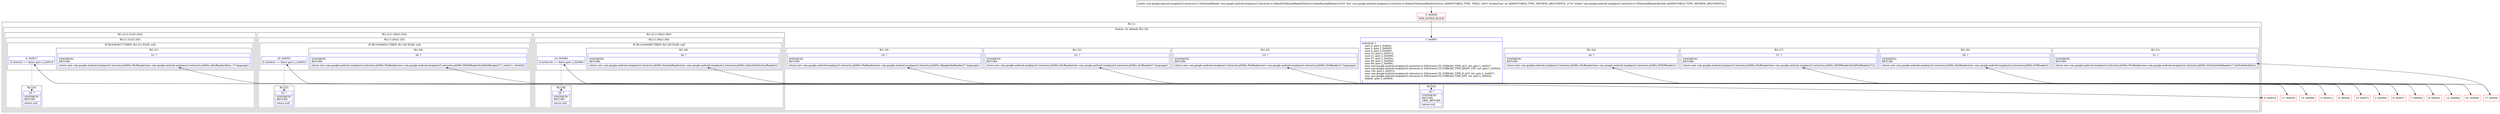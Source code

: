 digraph "CFG forcom.google.android.exoplayer2.extractor.ts.DefaultTsPayloadReaderFactory.createPayloadReader(ILcom\/google\/android\/exoplayer2\/extractor\/ts\/TsPayloadReader$EsInfo;)Lcom\/google\/android\/exoplayer2\/extractor\/ts\/TsPayloadReader;" {
subgraph cluster_Region_277396246 {
label = "R(1:1)";
node [shape=record,color=blue];
subgraph cluster_SwitchRegion_1776247524 {
label = "Switch: 10, default: R(1:18)";
node [shape=record,color=blue];
Node_1 [shape=record,label="{1\:\ 0x0001|switch(r6) \{\l    case 2: goto L_0x0041;\l    case 3: goto L_0x0005;\l    case 4: goto L_0x0005;\l    case 15: goto L_0x0012;\l    case 21: goto L_0x0090;\l    case 27: goto L_0x004c;\l    case 36: goto L_0x006d;\l    case 89: goto L_0x009c;\l    case com.google.android.exoplayer2.extractor.ts.TsExtractor.TS_STREAM_TYPE_AC3 :int: goto L_0x0027;\l    case com.google.android.exoplayer2.extractor.ts.TsExtractor.TS_STREAM_TYPE_HDMV_DTS :int: goto L_0x0034;\l    case 134: goto L_0x007c;\l    case com.google.android.exoplayer2.extractor.ts.TsExtractor.TS_STREAM_TYPE_E_AC3 :int: goto L_0x0027;\l    case com.google.android.exoplayer2.extractor.ts.TsExtractor.TS_STREAM_TYPE_DTS :int: goto L_0x0034;\l    default: goto L_0x0004;\l\}\l}"];
subgraph cluster_Region_189663779 {
label = "R(1:24)";
node [shape=record,color=blue];
Node_24 [shape=record,label="{24\:\ ?|SYNTHETIC\lRETURN\l|return new com.google.android.exoplayer2.extractor.p046ts.PesReader(new com.google.android.exoplayer2.extractor.p046ts.H262Reader())\l}"];
}
subgraph cluster_Region_1571377919 {
label = "R(1:19)";
node [shape=record,color=blue];
Node_19 [shape=record,label="{19\:\ ?|SYNTHETIC\lRETURN\l|return new com.google.android.exoplayer2.extractor.p046ts.PesReader(new com.google.android.exoplayer2.extractor.p046ts.MpegAudioReader(r7.language))\l}"];
}
subgraph cluster_Region_145490519 {
label = "R(1:(2:(1:21)|(1:20)))";
node [shape=record,color=blue];
subgraph cluster_Region_452364772 {
label = "R(2:(1:21)|(1:20))";
node [shape=record,color=blue];
subgraph cluster_IfRegion_1628608395 {
label = "IF [B:4:0x0017] THEN: R(1:21) ELSE: null";
node [shape=record,color=blue];
Node_4 [shape=record,label="{4\:\ 0x0017|if (isSet(2) == false) goto L_0x0019\l}"];
subgraph cluster_Region_1983582204 {
label = "R(1:21)";
node [shape=record,color=blue];
Node_21 [shape=record,label="{21\:\ ?|SYNTHETIC\lRETURN\l|return new com.google.android.exoplayer2.extractor.p046ts.PesReader(new com.google.android.exoplayer2.extractor.p046ts.AdtsReader(false, r7.language))\l}"];
}
}
subgraph cluster_Region_518850006 {
label = "R(1:20)";
node [shape=record,color=blue];
Node_20 [shape=record,label="{20\:\ ?|SYNTHETIC\lRETURN\l|return null\l}"];
}
}
}
subgraph cluster_Region_813307462 {
label = "R(1:30)";
node [shape=record,color=blue];
Node_30 [shape=record,label="{30\:\ ?|SYNTHETIC\lRETURN\l|return new com.google.android.exoplayer2.extractor.p046ts.PesReader(new com.google.android.exoplayer2.extractor.p046ts.Id3Reader())\l}"];
}
subgraph cluster_Region_1159819533 {
label = "R(1:(2:(1:26)|(1:25)))";
node [shape=record,color=blue];
subgraph cluster_Region_1808515770 {
label = "R(2:(1:26)|(1:25))";
node [shape=record,color=blue];
subgraph cluster_IfRegion_494844320 {
label = "IF [B:10:0x0051] THEN: R(1:26) ELSE: null";
node [shape=record,color=blue];
Node_10 [shape=record,label="{10\:\ 0x0051|if (isSet(4) == false) goto L_0x0053\l}"];
subgraph cluster_Region_2102809711 {
label = "R(1:26)";
node [shape=record,color=blue];
Node_26 [shape=record,label="{26\:\ ?|SYNTHETIC\lRETURN\l|return new com.google.android.exoplayer2.extractor.p046ts.PesReader(new com.google.android.exoplayer2.extractor.p046ts.H264Reader(buildSeiReader(r7), isSet(1), isSet(8)))\l}"];
}
}
subgraph cluster_Region_858913745 {
label = "R(1:25)";
node [shape=record,color=blue];
Node_25 [shape=record,label="{25\:\ ?|SYNTHETIC\lRETURN\l|return null\l}"];
}
}
}
subgraph cluster_Region_114962719 {
label = "R(1:27)";
node [shape=record,color=blue];
Node_27 [shape=record,label="{27\:\ ?|SYNTHETIC\lRETURN\l|return new com.google.android.exoplayer2.extractor.p046ts.PesReader(new com.google.android.exoplayer2.extractor.p046ts.H265Reader(buildSeiReader(r7)))\l}"];
}
subgraph cluster_Region_1853963229 {
label = "R(1:31)";
node [shape=record,color=blue];
Node_31 [shape=record,label="{31\:\ ?|SYNTHETIC\lRETURN\l|return new com.google.android.exoplayer2.extractor.p046ts.PesReader(new com.google.android.exoplayer2.extractor.p046ts.DvbSubtitleReader(r7.dvbSubtitleInfos))\l}"];
}
subgraph cluster_Region_557580110 {
label = "R(1:22)";
node [shape=record,color=blue];
Node_22 [shape=record,label="{22\:\ ?|SYNTHETIC\lRETURN\l|return new com.google.android.exoplayer2.extractor.p046ts.PesReader(new com.google.android.exoplayer2.extractor.p046ts.Ac3Reader(r7.language))\l}"];
}
subgraph cluster_Region_493385675 {
label = "R(1:23)";
node [shape=record,color=blue];
Node_23 [shape=record,label="{23\:\ ?|SYNTHETIC\lRETURN\l|return new com.google.android.exoplayer2.extractor.p046ts.PesReader(new com.google.android.exoplayer2.extractor.p046ts.DtsReader(r7.language))\l}"];
}
subgraph cluster_Region_1257107376 {
label = "R(1:(2:(1:29)|(1:28)))";
node [shape=record,color=blue];
subgraph cluster_Region_760576739 {
label = "R(2:(1:29)|(1:28))";
node [shape=record,color=blue];
subgraph cluster_IfRegion_1407857032 {
label = "IF [B:14:0x0082] THEN: R(1:29) ELSE: null";
node [shape=record,color=blue];
Node_14 [shape=record,label="{14\:\ 0x0082|if (isSet(16) == false) goto L_0x0084\l}"];
subgraph cluster_Region_224576017 {
label = "R(1:29)";
node [shape=record,color=blue];
Node_29 [shape=record,label="{29\:\ ?|SYNTHETIC\lRETURN\l|return new com.google.android.exoplayer2.extractor.p046ts.SectionReader(new com.google.android.exoplayer2.extractor.p046ts.SpliceInfoSectionReader())\l}"];
}
}
subgraph cluster_Region_676805730 {
label = "R(1:28)";
node [shape=record,color=blue];
Node_28 [shape=record,label="{28\:\ ?|SYNTHETIC\lRETURN\l|return null\l}"];
}
}
}
subgraph cluster_Region_777243113 {
label = "R(1:18)";
node [shape=record,color=blue];
Node_18 [shape=record,label="{18\:\ ?|SYNTHETIC\lRETURN\lORIG_RETURN\l|return null\l}"];
}
}
}
Node_0 [shape=record,color=red,label="{0\:\ 0x0000|MTH_ENTER_BLOCK\l}"];
Node_2 [shape=record,color=red,label="{2\:\ 0x0005}"];
Node_3 [shape=record,color=red,label="{3\:\ 0x0012}"];
Node_5 [shape=record,color=red,label="{5\:\ 0x0019}"];
Node_6 [shape=record,color=red,label="{6\:\ 0x0027}"];
Node_7 [shape=record,color=red,label="{7\:\ 0x0034}"];
Node_8 [shape=record,color=red,label="{8\:\ 0x0041}"];
Node_9 [shape=record,color=red,label="{9\:\ 0x004c}"];
Node_11 [shape=record,color=red,label="{11\:\ 0x0053}"];
Node_12 [shape=record,color=red,label="{12\:\ 0x006d}"];
Node_13 [shape=record,color=red,label="{13\:\ 0x007c}"];
Node_15 [shape=record,color=red,label="{15\:\ 0x0084}"];
Node_16 [shape=record,color=red,label="{16\:\ 0x0090}"];
Node_17 [shape=record,color=red,label="{17\:\ 0x009c}"];
MethodNode[shape=record,label="{public com.google.android.exoplayer2.extractor.ts.TsPayloadReader com.google.android.exoplayer2.extractor.ts.DefaultTsPayloadReaderFactory.createPayloadReader((r5v0 'this' com.google.android.exoplayer2.extractor.ts.DefaultTsPayloadReaderFactory A[IMMUTABLE_TYPE, THIS]), (r6v0 'streamType' int A[IMMUTABLE_TYPE, METHOD_ARGUMENT]), (r7v0 'esInfo' com.google.android.exoplayer2.extractor.ts.TsPayloadReader$EsInfo A[IMMUTABLE_TYPE, METHOD_ARGUMENT])) }"];
MethodNode -> Node_0;
Node_1 -> Node_2;
Node_1 -> Node_3;
Node_1 -> Node_6;
Node_1 -> Node_7;
Node_1 -> Node_8;
Node_1 -> Node_9;
Node_1 -> Node_12;
Node_1 -> Node_13;
Node_1 -> Node_16;
Node_1 -> Node_17;
Node_1 -> Node_18;
Node_4 -> Node_5;
Node_4 -> Node_20[style=dashed];
Node_10 -> Node_11;
Node_10 -> Node_25[style=dashed];
Node_14 -> Node_15;
Node_14 -> Node_28[style=dashed];
Node_0 -> Node_1;
Node_2 -> Node_19;
Node_3 -> Node_4;
Node_5 -> Node_21;
Node_6 -> Node_22;
Node_7 -> Node_23;
Node_8 -> Node_24;
Node_9 -> Node_10;
Node_11 -> Node_26;
Node_12 -> Node_27;
Node_13 -> Node_14;
Node_15 -> Node_29;
Node_16 -> Node_30;
Node_17 -> Node_31;
}

